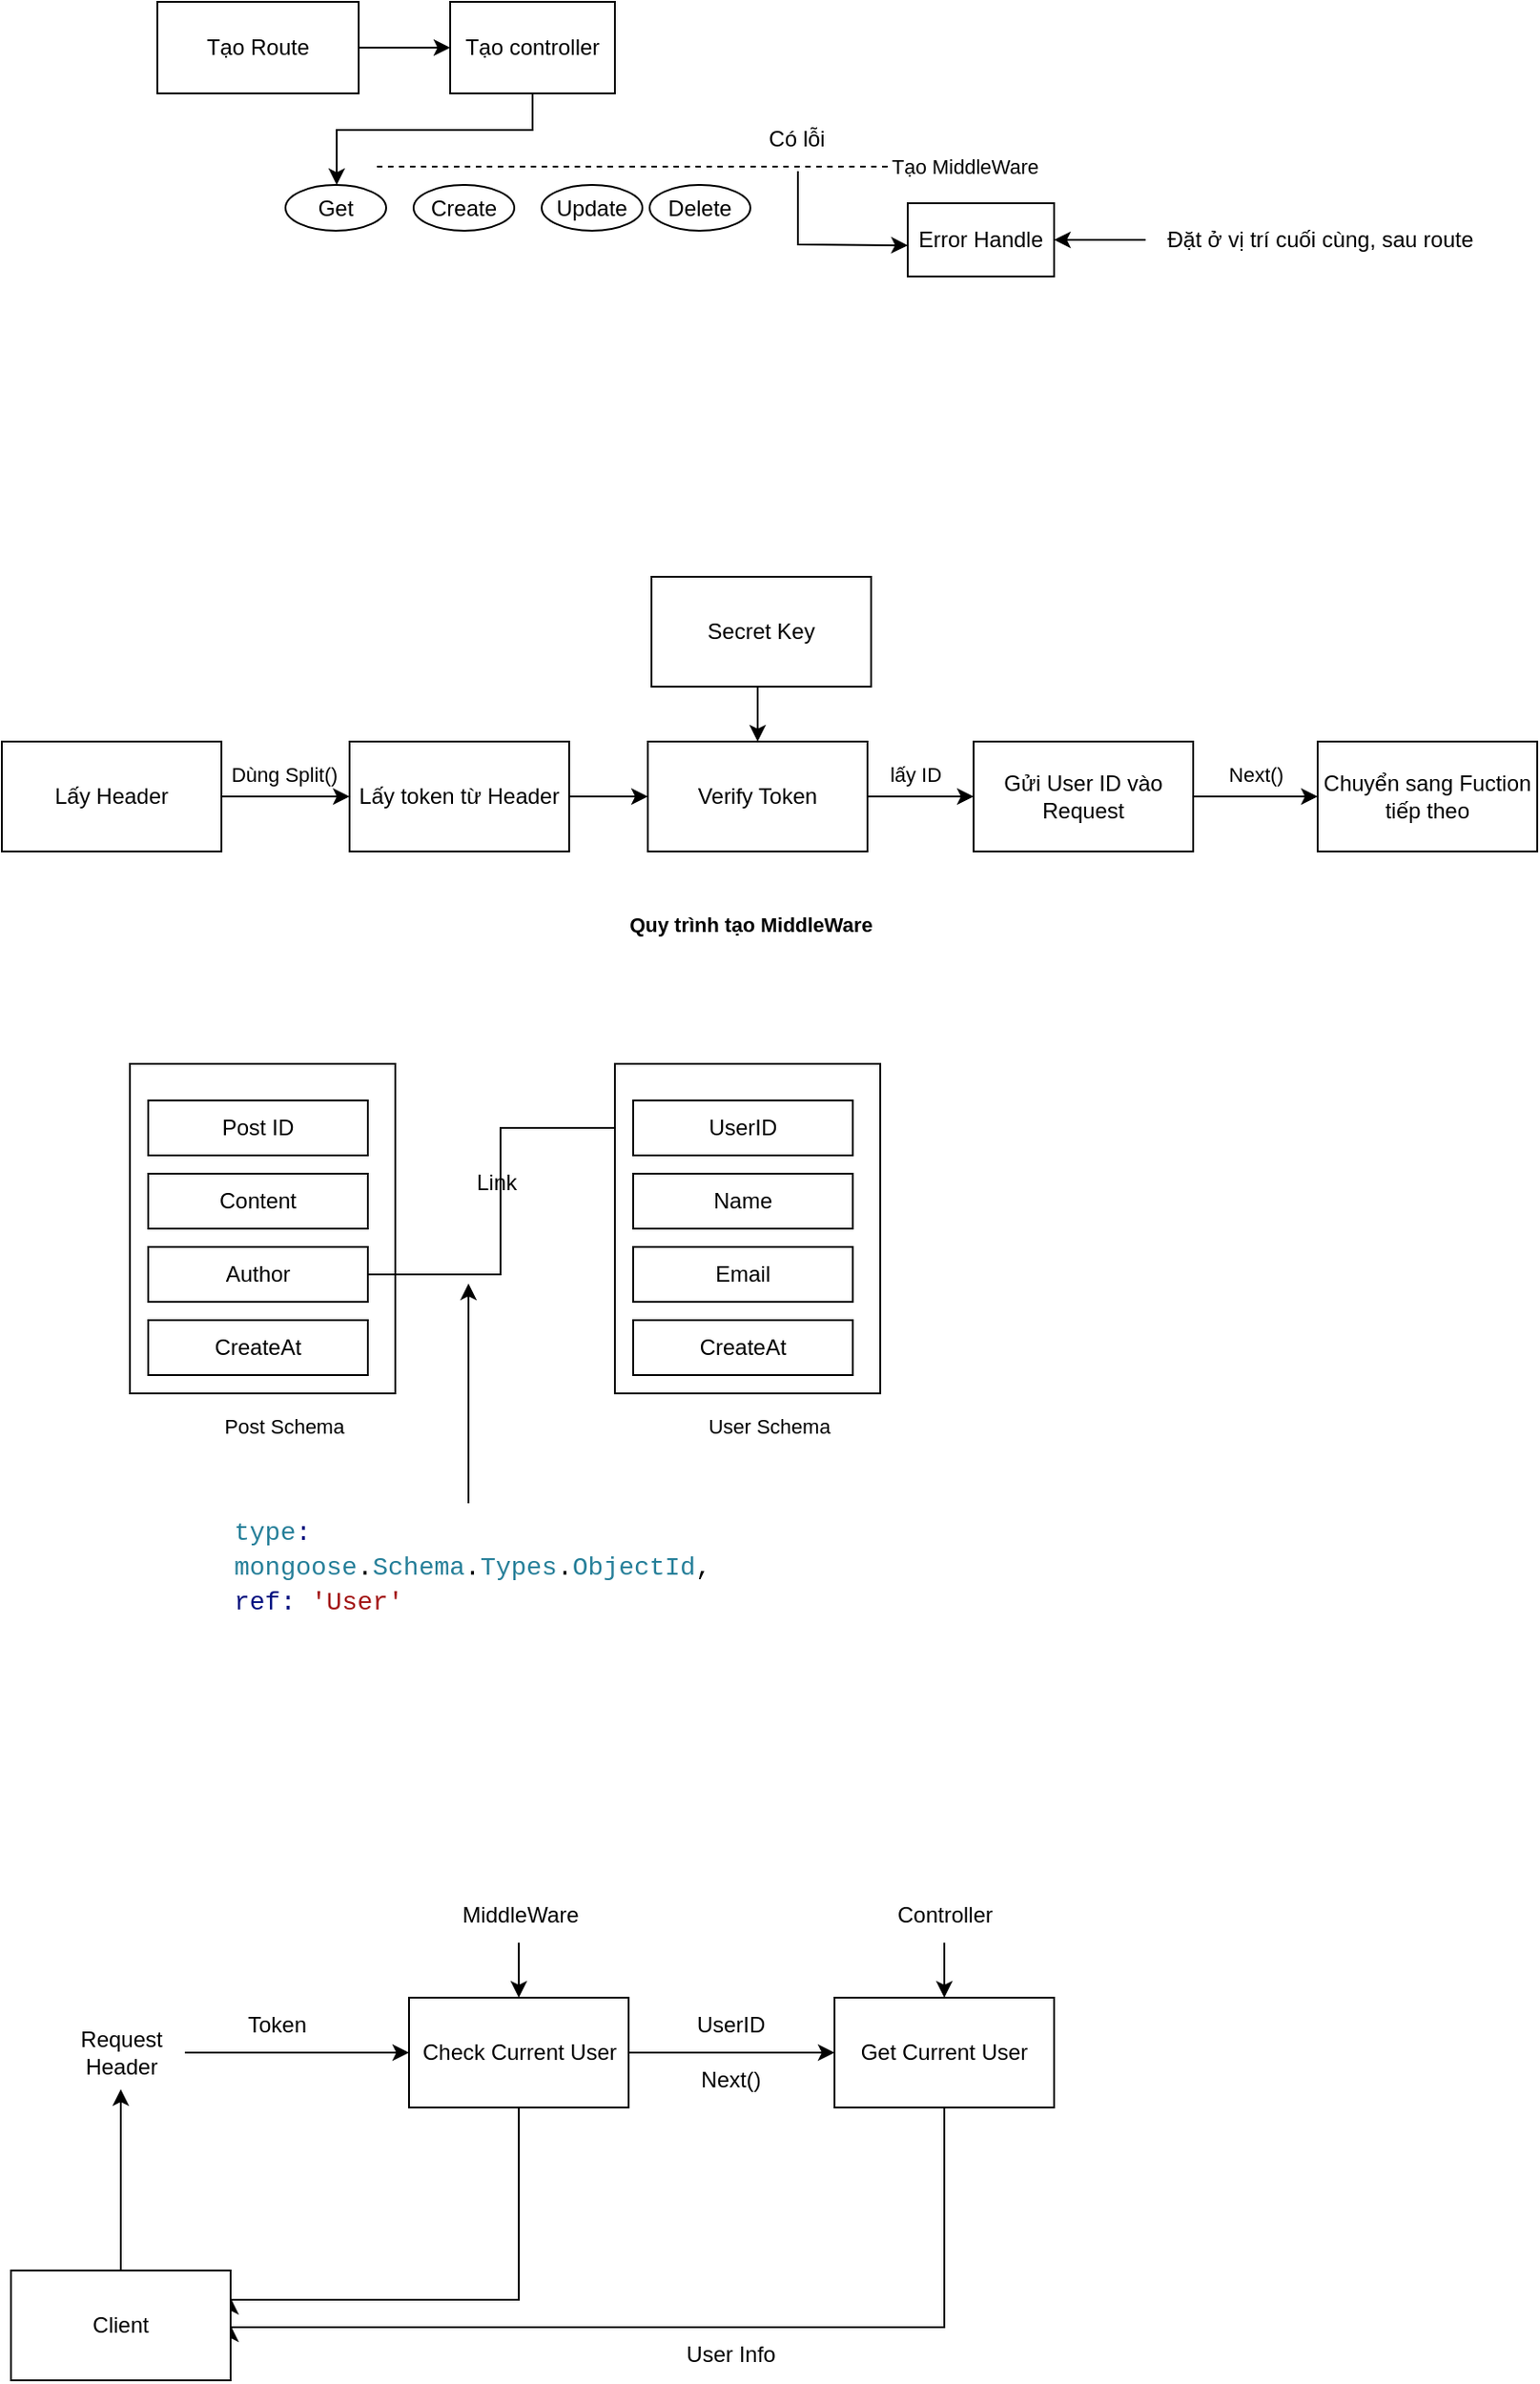 <mxfile version="20.8.5" type="github">
  <diagram id="-SRTi5FGNhJISN_nRNZ4" name="Page-1">
    <mxGraphModel dx="1050" dy="549" grid="1" gridSize="10" guides="1" tooltips="1" connect="1" arrows="1" fold="1" page="1" pageScale="1" pageWidth="827" pageHeight="1169" math="0" shadow="0">
      <root>
        <mxCell id="0" />
        <mxCell id="1" parent="0" />
        <mxCell id="EXytRapRBaKdDBkQyjD2-3" value="" style="edgeStyle=orthogonalEdgeStyle;rounded=0;orthogonalLoop=1;jettySize=auto;html=1;" parent="1" source="EXytRapRBaKdDBkQyjD2-1" target="EXytRapRBaKdDBkQyjD2-2" edge="1">
          <mxGeometry relative="1" as="geometry" />
        </mxCell>
        <mxCell id="EXytRapRBaKdDBkQyjD2-1" value="Tạo Route" style="rounded=0;whiteSpace=wrap;html=1;" parent="1" vertex="1">
          <mxGeometry x="90" y="160" width="110" height="50" as="geometry" />
        </mxCell>
        <mxCell id="EXytRapRBaKdDBkQyjD2-5" value="" style="edgeStyle=orthogonalEdgeStyle;rounded=0;orthogonalLoop=1;jettySize=auto;html=1;" parent="1" source="EXytRapRBaKdDBkQyjD2-2" target="EXytRapRBaKdDBkQyjD2-4" edge="1">
          <mxGeometry relative="1" as="geometry">
            <Array as="points">
              <mxPoint x="295" y="230" />
              <mxPoint x="188" y="230" />
            </Array>
          </mxGeometry>
        </mxCell>
        <mxCell id="EXytRapRBaKdDBkQyjD2-2" value="Tạo controller" style="whiteSpace=wrap;html=1;rounded=0;" parent="1" vertex="1">
          <mxGeometry x="250" y="160" width="90" height="50" as="geometry" />
        </mxCell>
        <mxCell id="EXytRapRBaKdDBkQyjD2-4" value="Get" style="ellipse;whiteSpace=wrap;html=1;rounded=0;" parent="1" vertex="1">
          <mxGeometry x="160" y="260" width="55" height="25" as="geometry" />
        </mxCell>
        <mxCell id="EXytRapRBaKdDBkQyjD2-6" value="Create" style="ellipse;whiteSpace=wrap;html=1;rounded=0;" parent="1" vertex="1">
          <mxGeometry x="230" y="260" width="55" height="25" as="geometry" />
        </mxCell>
        <mxCell id="EXytRapRBaKdDBkQyjD2-7" value="Update" style="ellipse;whiteSpace=wrap;html=1;rounded=0;" parent="1" vertex="1">
          <mxGeometry x="300" y="260" width="55" height="25" as="geometry" />
        </mxCell>
        <mxCell id="EXytRapRBaKdDBkQyjD2-11" value="" style="endArrow=none;dashed=1;html=1;rounded=0;" parent="1" edge="1">
          <mxGeometry width="50" height="50" relative="1" as="geometry">
            <mxPoint x="210" y="250" as="sourcePoint" />
            <mxPoint x="490" y="250" as="targetPoint" />
          </mxGeometry>
        </mxCell>
        <mxCell id="EXytRapRBaKdDBkQyjD2-12" value="Tạo MiddleWare" style="edgeLabel;html=1;align=center;verticalAlign=middle;resizable=0;points=[];" parent="EXytRapRBaKdDBkQyjD2-11" vertex="1" connectable="0">
          <mxGeometry x="0.753" relative="1" as="geometry">
            <mxPoint x="75" as="offset" />
          </mxGeometry>
        </mxCell>
        <mxCell id="EXytRapRBaKdDBkQyjD2-15" value="" style="edgeStyle=orthogonalEdgeStyle;rounded=0;orthogonalLoop=1;jettySize=auto;html=1;" parent="1" source="EXytRapRBaKdDBkQyjD2-13" target="EXytRapRBaKdDBkQyjD2-14" edge="1">
          <mxGeometry relative="1" as="geometry" />
        </mxCell>
        <mxCell id="EXytRapRBaKdDBkQyjD2-13" value="Lấy Header" style="rounded=0;whiteSpace=wrap;html=1;" parent="1" vertex="1">
          <mxGeometry x="5" y="564" width="120" height="60" as="geometry" />
        </mxCell>
        <mxCell id="EXytRapRBaKdDBkQyjD2-17" value="" style="edgeStyle=orthogonalEdgeStyle;rounded=0;orthogonalLoop=1;jettySize=auto;html=1;" parent="1" source="EXytRapRBaKdDBkQyjD2-14" target="EXytRapRBaKdDBkQyjD2-16" edge="1">
          <mxGeometry relative="1" as="geometry" />
        </mxCell>
        <mxCell id="EXytRapRBaKdDBkQyjD2-14" value="Lấy token từ Header" style="whiteSpace=wrap;html=1;rounded=0;" parent="1" vertex="1">
          <mxGeometry x="195" y="564" width="120" height="60" as="geometry" />
        </mxCell>
        <mxCell id="EXytRapRBaKdDBkQyjD2-21" value="" style="edgeStyle=orthogonalEdgeStyle;rounded=0;orthogonalLoop=1;jettySize=auto;html=1;" parent="1" source="EXytRapRBaKdDBkQyjD2-16" target="EXytRapRBaKdDBkQyjD2-20" edge="1">
          <mxGeometry relative="1" as="geometry" />
        </mxCell>
        <mxCell id="EXytRapRBaKdDBkQyjD2-16" value="Verify Token" style="whiteSpace=wrap;html=1;rounded=0;" parent="1" vertex="1">
          <mxGeometry x="358" y="564" width="120" height="60" as="geometry" />
        </mxCell>
        <mxCell id="EXytRapRBaKdDBkQyjD2-18" value="Dùng Split()" style="edgeLabel;html=1;align=center;verticalAlign=middle;resizable=0;points=[];" parent="1" vertex="1" connectable="0">
          <mxGeometry x="145" y="584" as="geometry">
            <mxPoint x="14" y="-2" as="offset" />
          </mxGeometry>
        </mxCell>
        <mxCell id="EXytRapRBaKdDBkQyjD2-28" value="" style="edgeStyle=orthogonalEdgeStyle;rounded=0;orthogonalLoop=1;jettySize=auto;html=1;" parent="1" source="EXytRapRBaKdDBkQyjD2-20" target="EXytRapRBaKdDBkQyjD2-27" edge="1">
          <mxGeometry relative="1" as="geometry" />
        </mxCell>
        <mxCell id="EXytRapRBaKdDBkQyjD2-20" value="Gửi User ID vào Request" style="whiteSpace=wrap;html=1;rounded=0;" parent="1" vertex="1">
          <mxGeometry x="536" y="564" width="120" height="60" as="geometry" />
        </mxCell>
        <mxCell id="EXytRapRBaKdDBkQyjD2-22" value="Next()" style="edgeLabel;html=1;align=center;verticalAlign=middle;resizable=0;points=[];" parent="1" vertex="1" connectable="0">
          <mxGeometry x="676" y="584" as="geometry">
            <mxPoint x="14" y="-2" as="offset" />
          </mxGeometry>
        </mxCell>
        <mxCell id="EXytRapRBaKdDBkQyjD2-27" value="Chuyển sang Fuction tiếp theo" style="whiteSpace=wrap;html=1;rounded=0;" parent="1" vertex="1">
          <mxGeometry x="724" y="564" width="120" height="60" as="geometry" />
        </mxCell>
        <mxCell id="EXytRapRBaKdDBkQyjD2-29" value="lấy ID" style="edgeLabel;html=1;align=center;verticalAlign=middle;resizable=0;points=[];" parent="1" vertex="1" connectable="0">
          <mxGeometry x="490" y="584" as="geometry">
            <mxPoint x="14" y="-2" as="offset" />
          </mxGeometry>
        </mxCell>
        <mxCell id="EXytRapRBaKdDBkQyjD2-31" value="Quy trình tạo MiddleWare" style="edgeLabel;html=1;align=center;verticalAlign=middle;resizable=0;points=[];fontStyle=1" parent="1" vertex="1" connectable="0">
          <mxGeometry x="414" y="664" as="geometry" />
        </mxCell>
        <mxCell id="EXytRapRBaKdDBkQyjD2-32" value="" style="endArrow=classic;html=1;rounded=0;entryX=0.5;entryY=0;entryDx=0;entryDy=0;" parent="1" target="EXytRapRBaKdDBkQyjD2-16" edge="1">
          <mxGeometry width="50" height="50" relative="1" as="geometry">
            <mxPoint x="418" y="534" as="sourcePoint" />
            <mxPoint x="440" y="444" as="targetPoint" />
          </mxGeometry>
        </mxCell>
        <mxCell id="EXytRapRBaKdDBkQyjD2-33" value="Secret Key" style="rounded=0;whiteSpace=wrap;html=1;" parent="1" vertex="1">
          <mxGeometry x="360" y="474" width="120" height="60" as="geometry" />
        </mxCell>
        <mxCell id="EXytRapRBaKdDBkQyjD2-34" value="" style="rounded=0;whiteSpace=wrap;html=1;" parent="1" vertex="1">
          <mxGeometry x="75" y="740" width="145" height="180" as="geometry" />
        </mxCell>
        <mxCell id="EXytRapRBaKdDBkQyjD2-35" value="Post ID" style="rounded=0;whiteSpace=wrap;html=1;" parent="1" vertex="1">
          <mxGeometry x="85" y="760" width="120" height="30" as="geometry" />
        </mxCell>
        <mxCell id="EXytRapRBaKdDBkQyjD2-36" value="Content" style="rounded=0;whiteSpace=wrap;html=1;" parent="1" vertex="1">
          <mxGeometry x="85" y="800" width="120" height="30" as="geometry" />
        </mxCell>
        <mxCell id="EXytRapRBaKdDBkQyjD2-49" style="edgeStyle=orthogonalEdgeStyle;rounded=0;orthogonalLoop=1;jettySize=auto;html=1;entryX=0;entryY=0.5;entryDx=0;entryDy=0;" parent="1" source="EXytRapRBaKdDBkQyjD2-37" target="EXytRapRBaKdDBkQyjD2-41" edge="1">
          <mxGeometry relative="1" as="geometry" />
        </mxCell>
        <mxCell id="EXytRapRBaKdDBkQyjD2-37" value="Author" style="rounded=0;whiteSpace=wrap;html=1;" parent="1" vertex="1">
          <mxGeometry x="85" y="840" width="120" height="30" as="geometry" />
        </mxCell>
        <mxCell id="EXytRapRBaKdDBkQyjD2-38" value="CreateAt" style="rounded=0;whiteSpace=wrap;html=1;" parent="1" vertex="1">
          <mxGeometry x="85" y="880" width="120" height="30" as="geometry" />
        </mxCell>
        <mxCell id="EXytRapRBaKdDBkQyjD2-39" value="Post Schema" style="edgeLabel;html=1;align=center;verticalAlign=middle;resizable=0;points=[];" parent="1" vertex="1" connectable="0">
          <mxGeometry x="145" y="940" as="geometry">
            <mxPoint x="14" y="-2" as="offset" />
          </mxGeometry>
        </mxCell>
        <mxCell id="EXytRapRBaKdDBkQyjD2-40" value="" style="rounded=0;whiteSpace=wrap;html=1;" parent="1" vertex="1">
          <mxGeometry x="340" y="740" width="145" height="180" as="geometry" />
        </mxCell>
        <mxCell id="EXytRapRBaKdDBkQyjD2-41" value="UserID" style="rounded=0;whiteSpace=wrap;html=1;" parent="1" vertex="1">
          <mxGeometry x="350" y="760" width="120" height="30" as="geometry" />
        </mxCell>
        <mxCell id="EXytRapRBaKdDBkQyjD2-42" value="Name" style="rounded=0;whiteSpace=wrap;html=1;" parent="1" vertex="1">
          <mxGeometry x="350" y="800" width="120" height="30" as="geometry" />
        </mxCell>
        <mxCell id="EXytRapRBaKdDBkQyjD2-43" value="Email" style="rounded=0;whiteSpace=wrap;html=1;" parent="1" vertex="1">
          <mxGeometry x="350" y="840" width="120" height="30" as="geometry" />
        </mxCell>
        <mxCell id="EXytRapRBaKdDBkQyjD2-44" value="CreateAt" style="rounded=0;whiteSpace=wrap;html=1;" parent="1" vertex="1">
          <mxGeometry x="350" y="880" width="120" height="30" as="geometry" />
        </mxCell>
        <mxCell id="EXytRapRBaKdDBkQyjD2-45" value="User Schema" style="edgeLabel;html=1;align=center;verticalAlign=middle;resizable=0;points=[];" parent="1" vertex="1" connectable="0">
          <mxGeometry x="410" y="940" as="geometry">
            <mxPoint x="14" y="-2" as="offset" />
          </mxGeometry>
        </mxCell>
        <mxCell id="EXytRapRBaKdDBkQyjD2-51" style="edgeStyle=orthogonalEdgeStyle;rounded=0;orthogonalLoop=1;jettySize=auto;html=1;" parent="1" source="EXytRapRBaKdDBkQyjD2-50" edge="1">
          <mxGeometry relative="1" as="geometry">
            <mxPoint x="260" y="860" as="targetPoint" />
          </mxGeometry>
        </mxCell>
        <mxCell id="EXytRapRBaKdDBkQyjD2-50" value="&lt;div style=&quot;color: rgb(0, 0, 0); background-color: rgb(255, 255, 255); font-family: Consolas, &amp;quot;Courier New&amp;quot;, monospace; font-weight: normal; font-size: 14px; line-height: 19px;&quot;&gt;&lt;div&gt;&lt;span style=&quot;color: #267f99;&quot;&gt;type&lt;/span&gt;&lt;span style=&quot;color: #001080;&quot;&gt;:&lt;/span&gt;&lt;span style=&quot;color: #000000;&quot;&gt; &lt;/span&gt;&lt;span style=&quot;color: #267f99;&quot;&gt;mongoose&lt;/span&gt;&lt;span style=&quot;color: #000000;&quot;&gt;.&lt;/span&gt;&lt;span style=&quot;color: #267f99;&quot;&gt;Schema&lt;/span&gt;&lt;span style=&quot;color: #000000;&quot;&gt;.&lt;/span&gt;&lt;span style=&quot;color: #267f99;&quot;&gt;Types&lt;/span&gt;&lt;span style=&quot;color: #000000;&quot;&gt;.&lt;/span&gt;&lt;span style=&quot;color: #267f99;&quot;&gt;ObjectId&lt;/span&gt;&lt;span style=&quot;color: #000000;&quot;&gt;,&lt;/span&gt;&lt;/div&gt;&lt;div&gt;&lt;span style=&quot;color: #001080;&quot;&gt;ref&lt;/span&gt;&lt;span style=&quot;color: #001080;&quot;&gt;:&lt;/span&gt;&lt;span style=&quot;color: #000000;&quot;&gt; &lt;/span&gt;&lt;span style=&quot;color: #a31515;&quot;&gt;&#39;User&#39;&lt;/span&gt;&lt;/div&gt;&lt;/div&gt;" style="text;whiteSpace=wrap;html=1;align=left;" parent="1" vertex="1">
          <mxGeometry x="130" y="980" width="260" height="60" as="geometry" />
        </mxCell>
        <mxCell id="EXytRapRBaKdDBkQyjD2-52" value="Link" style="text;html=1;align=center;verticalAlign=middle;resizable=0;points=[];autosize=1;strokeColor=none;fillColor=none;" parent="1" vertex="1">
          <mxGeometry x="250" y="790" width="50" height="30" as="geometry" />
        </mxCell>
        <mxCell id="EXytRapRBaKdDBkQyjD2-53" value="Error Handle" style="rounded=0;whiteSpace=wrap;html=1;" parent="1" vertex="1">
          <mxGeometry x="500" y="270" width="80" height="40" as="geometry" />
        </mxCell>
        <mxCell id="EXytRapRBaKdDBkQyjD2-56" value="" style="endArrow=classic;html=1;rounded=0;" parent="1" edge="1">
          <mxGeometry width="50" height="50" relative="1" as="geometry">
            <mxPoint x="440" y="252.5" as="sourcePoint" />
            <mxPoint x="500" y="293" as="targetPoint" />
            <Array as="points">
              <mxPoint x="440" y="292.5" />
            </Array>
          </mxGeometry>
        </mxCell>
        <mxCell id="EXytRapRBaKdDBkQyjD2-57" value="Delete" style="ellipse;whiteSpace=wrap;html=1;rounded=0;" parent="1" vertex="1">
          <mxGeometry x="359" y="260" width="55" height="25" as="geometry" />
        </mxCell>
        <mxCell id="EXytRapRBaKdDBkQyjD2-58" value="Có lỗi" style="text;html=1;align=center;verticalAlign=middle;resizable=0;points=[];autosize=1;strokeColor=none;fillColor=none;" parent="1" vertex="1">
          <mxGeometry x="414" y="220" width="50" height="30" as="geometry" />
        </mxCell>
        <mxCell id="EXytRapRBaKdDBkQyjD2-61" style="edgeStyle=orthogonalEdgeStyle;rounded=0;orthogonalLoop=1;jettySize=auto;html=1;entryX=1;entryY=0.5;entryDx=0;entryDy=0;" parent="1" source="EXytRapRBaKdDBkQyjD2-60" target="EXytRapRBaKdDBkQyjD2-53" edge="1">
          <mxGeometry relative="1" as="geometry" />
        </mxCell>
        <mxCell id="EXytRapRBaKdDBkQyjD2-60" value="Đặt ở vị trí cuối cùng, sau route" style="text;html=1;align=center;verticalAlign=middle;resizable=0;points=[];autosize=1;strokeColor=none;fillColor=none;" parent="1" vertex="1">
          <mxGeometry x="630" y="275" width="190" height="30" as="geometry" />
        </mxCell>
        <mxCell id="RWx-zVJMpGf9WlTPyFR--6" style="edgeStyle=orthogonalEdgeStyle;rounded=0;orthogonalLoop=1;jettySize=auto;html=1;entryX=0;entryY=0.5;entryDx=0;entryDy=0;" edge="1" parent="1" source="RWx-zVJMpGf9WlTPyFR--1" target="RWx-zVJMpGf9WlTPyFR--5">
          <mxGeometry relative="1" as="geometry" />
        </mxCell>
        <mxCell id="RWx-zVJMpGf9WlTPyFR--19" style="edgeStyle=orthogonalEdgeStyle;rounded=0;orthogonalLoop=1;jettySize=auto;html=1;entryX=1;entryY=0.25;entryDx=0;entryDy=0;" edge="1" parent="1" source="RWx-zVJMpGf9WlTPyFR--1" target="RWx-zVJMpGf9WlTPyFR--13">
          <mxGeometry relative="1" as="geometry">
            <Array as="points">
              <mxPoint x="288" y="1415" />
            </Array>
          </mxGeometry>
        </mxCell>
        <mxCell id="RWx-zVJMpGf9WlTPyFR--1" value="Check Current User" style="whiteSpace=wrap;html=1;" vertex="1" parent="1">
          <mxGeometry x="227.5" y="1250" width="120" height="60" as="geometry" />
        </mxCell>
        <mxCell id="RWx-zVJMpGf9WlTPyFR--3" style="edgeStyle=orthogonalEdgeStyle;rounded=0;orthogonalLoop=1;jettySize=auto;html=1;entryX=0;entryY=0.5;entryDx=0;entryDy=0;" edge="1" parent="1" source="RWx-zVJMpGf9WlTPyFR--2" target="RWx-zVJMpGf9WlTPyFR--1">
          <mxGeometry relative="1" as="geometry" />
        </mxCell>
        <mxCell id="RWx-zVJMpGf9WlTPyFR--2" value="Request &lt;br&gt;Header" style="text;html=1;align=center;verticalAlign=middle;resizable=0;points=[];autosize=1;strokeColor=none;fillColor=none;" vertex="1" parent="1">
          <mxGeometry x="35" y="1260" width="70" height="40" as="geometry" />
        </mxCell>
        <mxCell id="RWx-zVJMpGf9WlTPyFR--17" style="edgeStyle=orthogonalEdgeStyle;rounded=0;orthogonalLoop=1;jettySize=auto;html=1;entryX=1;entryY=0.5;entryDx=0;entryDy=0;" edge="1" parent="1" source="RWx-zVJMpGf9WlTPyFR--5" target="RWx-zVJMpGf9WlTPyFR--13">
          <mxGeometry relative="1" as="geometry">
            <Array as="points">
              <mxPoint x="520" y="1430" />
            </Array>
          </mxGeometry>
        </mxCell>
        <mxCell id="RWx-zVJMpGf9WlTPyFR--5" value="Get Current User" style="whiteSpace=wrap;html=1;" vertex="1" parent="1">
          <mxGeometry x="460" y="1250" width="120" height="60" as="geometry" />
        </mxCell>
        <mxCell id="RWx-zVJMpGf9WlTPyFR--7" value="Next()" style="text;html=1;align=center;verticalAlign=middle;resizable=0;points=[];autosize=1;strokeColor=none;fillColor=none;" vertex="1" parent="1">
          <mxGeometry x="372.5" y="1280" width="60" height="30" as="geometry" />
        </mxCell>
        <mxCell id="RWx-zVJMpGf9WlTPyFR--8" value="UserID" style="text;html=1;align=center;verticalAlign=middle;resizable=0;points=[];autosize=1;strokeColor=none;fillColor=none;" vertex="1" parent="1">
          <mxGeometry x="372.5" y="1250" width="60" height="30" as="geometry" />
        </mxCell>
        <mxCell id="RWx-zVJMpGf9WlTPyFR--10" style="edgeStyle=orthogonalEdgeStyle;rounded=0;orthogonalLoop=1;jettySize=auto;html=1;entryX=0.5;entryY=0;entryDx=0;entryDy=0;" edge="1" parent="1" source="RWx-zVJMpGf9WlTPyFR--9" target="RWx-zVJMpGf9WlTPyFR--1">
          <mxGeometry relative="1" as="geometry" />
        </mxCell>
        <mxCell id="RWx-zVJMpGf9WlTPyFR--9" value="MiddleWare" style="text;html=1;align=center;verticalAlign=middle;resizable=0;points=[];autosize=1;strokeColor=none;fillColor=none;" vertex="1" parent="1">
          <mxGeometry x="242.5" y="1190" width="90" height="30" as="geometry" />
        </mxCell>
        <mxCell id="RWx-zVJMpGf9WlTPyFR--12" value="" style="edgeStyle=orthogonalEdgeStyle;rounded=0;orthogonalLoop=1;jettySize=auto;html=1;" edge="1" parent="1" source="RWx-zVJMpGf9WlTPyFR--11" target="RWx-zVJMpGf9WlTPyFR--5">
          <mxGeometry relative="1" as="geometry" />
        </mxCell>
        <mxCell id="RWx-zVJMpGf9WlTPyFR--11" value="Controller" style="text;html=1;align=center;verticalAlign=middle;resizable=0;points=[];autosize=1;strokeColor=none;fillColor=none;" vertex="1" parent="1">
          <mxGeometry x="480" y="1190" width="80" height="30" as="geometry" />
        </mxCell>
        <mxCell id="RWx-zVJMpGf9WlTPyFR--15" style="edgeStyle=orthogonalEdgeStyle;rounded=0;orthogonalLoop=1;jettySize=auto;html=1;" edge="1" parent="1" source="RWx-zVJMpGf9WlTPyFR--13" target="RWx-zVJMpGf9WlTPyFR--2">
          <mxGeometry relative="1" as="geometry" />
        </mxCell>
        <mxCell id="RWx-zVJMpGf9WlTPyFR--13" value="Client" style="whiteSpace=wrap;html=1;" vertex="1" parent="1">
          <mxGeometry x="10" y="1399" width="120" height="60" as="geometry" />
        </mxCell>
        <mxCell id="RWx-zVJMpGf9WlTPyFR--16" value="Token" style="text;html=1;align=center;verticalAlign=middle;resizable=0;points=[];autosize=1;strokeColor=none;fillColor=none;" vertex="1" parent="1">
          <mxGeometry x="125" y="1250" width="60" height="30" as="geometry" />
        </mxCell>
        <mxCell id="RWx-zVJMpGf9WlTPyFR--18" value="User Info" style="text;html=1;align=center;verticalAlign=middle;resizable=0;points=[];autosize=1;strokeColor=none;fillColor=none;" vertex="1" parent="1">
          <mxGeometry x="367.5" y="1430" width="70" height="30" as="geometry" />
        </mxCell>
      </root>
    </mxGraphModel>
  </diagram>
</mxfile>
